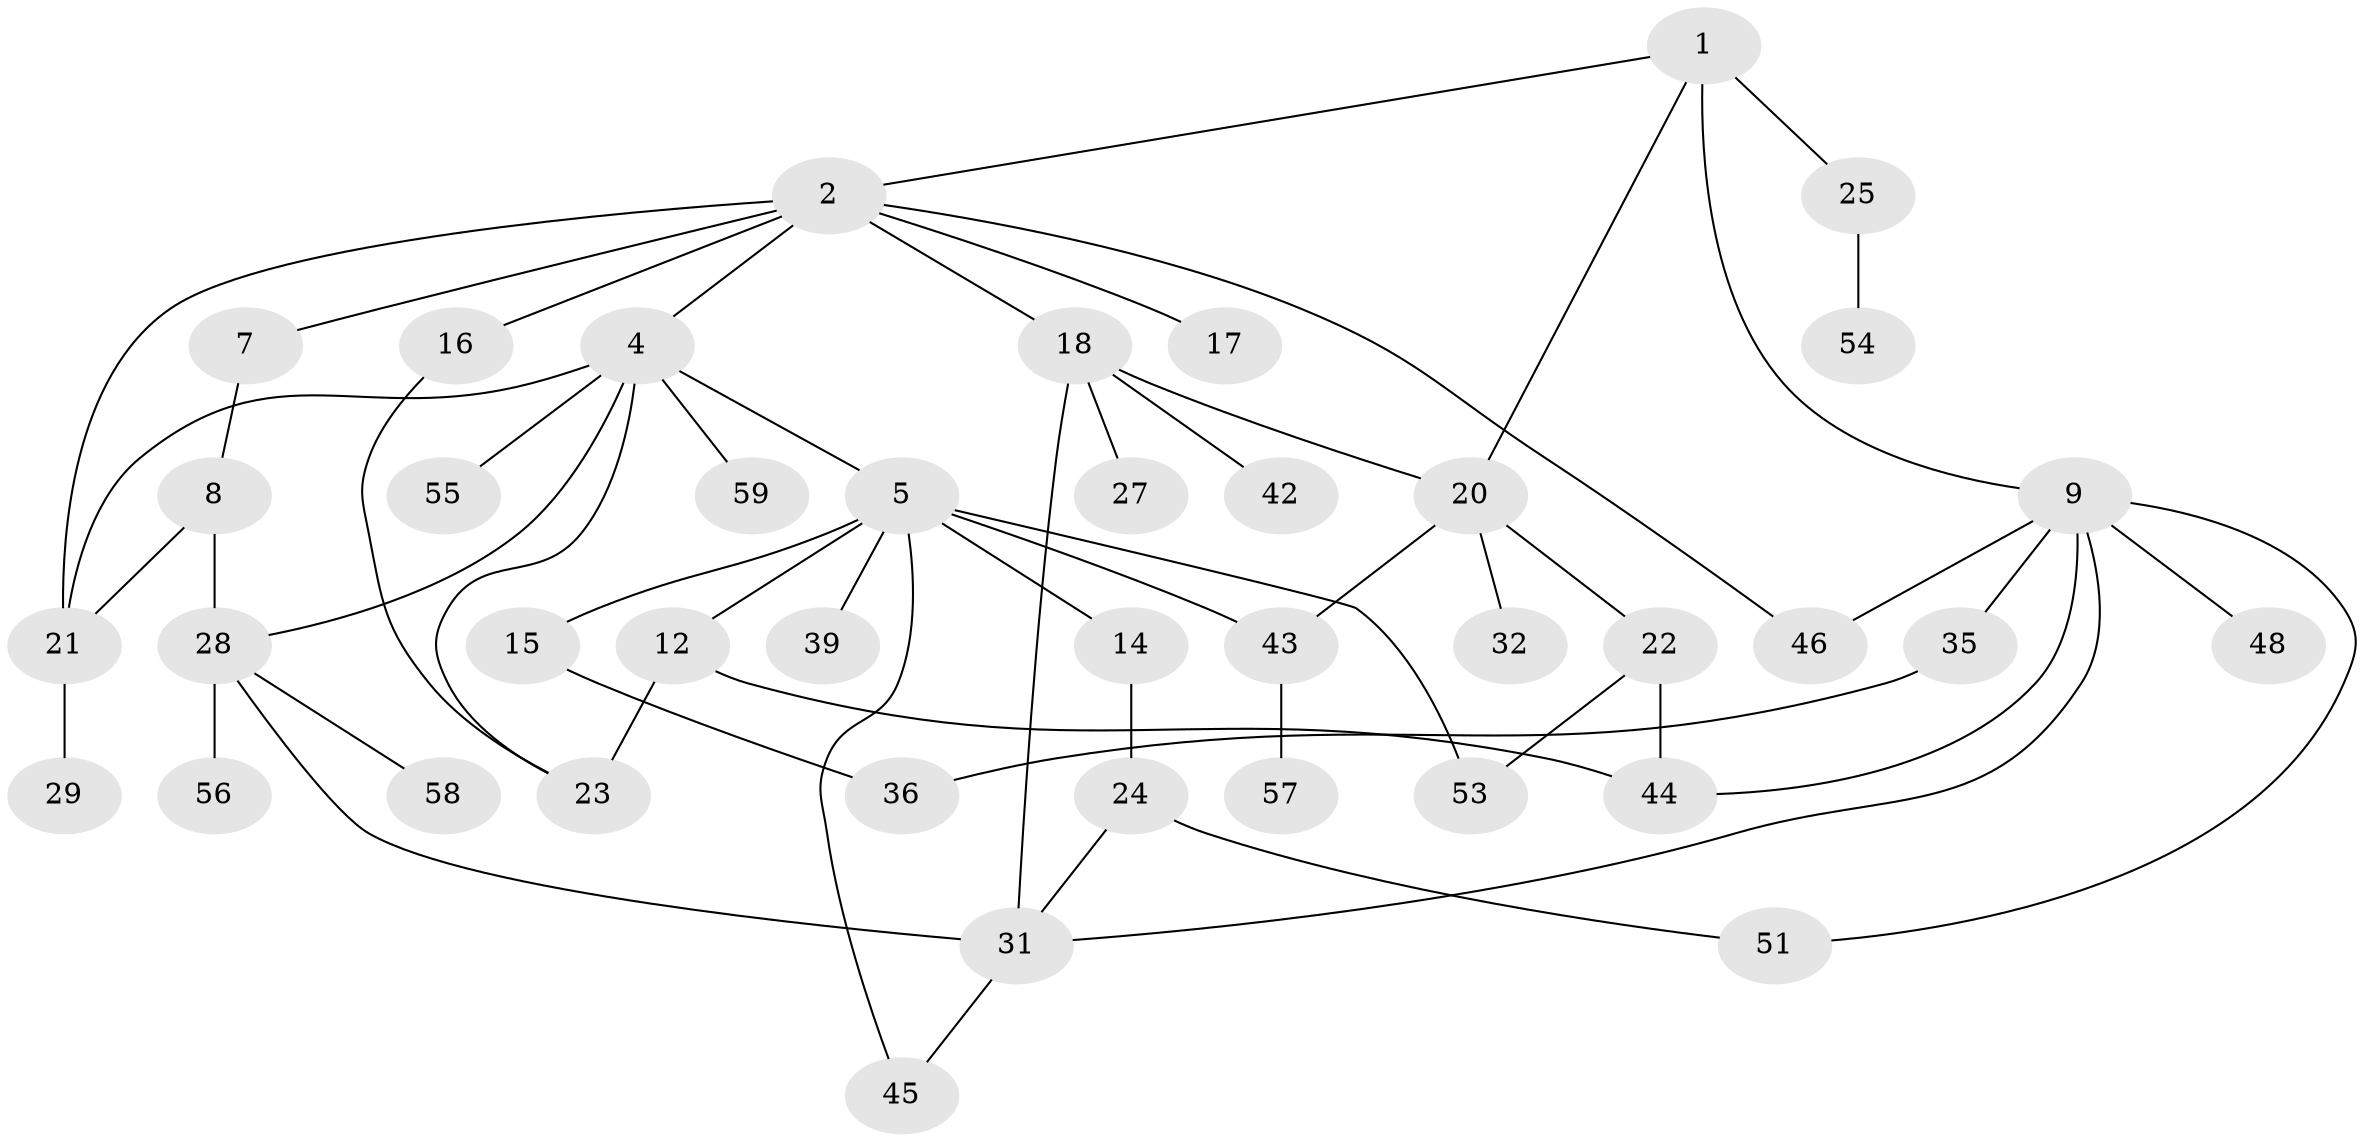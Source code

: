 // original degree distribution, {4: 0.16129032258064516, 6: 0.03225806451612903, 5: 0.04838709677419355, 2: 0.25806451612903225, 3: 0.22580645161290322, 1: 0.27419354838709675}
// Generated by graph-tools (version 1.1) at 2025/10/02/27/25 16:10:53]
// undirected, 41 vertices, 57 edges
graph export_dot {
graph [start="1"]
  node [color=gray90,style=filled];
  1;
  2 [super="+3"];
  4 [super="+6"];
  5 [super="+10"];
  7;
  8 [super="+13"];
  9 [super="+11"];
  12 [super="+41"];
  14 [super="+19"];
  15 [super="+49"];
  16;
  17 [super="+26"];
  18 [super="+30"];
  20 [super="+37"];
  21 [super="+47"];
  22;
  23 [super="+38"];
  24;
  25 [super="+50"];
  27;
  28 [super="+34"];
  29;
  31 [super="+33"];
  32;
  35;
  36 [super="+40"];
  39;
  42;
  43 [super="+60"];
  44;
  45;
  46 [super="+52"];
  48;
  51 [super="+61"];
  53 [super="+62"];
  54;
  55;
  56;
  57;
  58;
  59;
  1 -- 2;
  1 -- 9;
  1 -- 20;
  1 -- 25;
  2 -- 7;
  2 -- 16;
  2 -- 17;
  2 -- 18;
  2 -- 4;
  2 -- 21;
  2 -- 46;
  4 -- 5;
  4 -- 59;
  4 -- 21;
  4 -- 23;
  4 -- 28;
  4 -- 55;
  5 -- 14;
  5 -- 45;
  5 -- 53;
  5 -- 39;
  5 -- 12;
  5 -- 15;
  5 -- 43;
  7 -- 8;
  8 -- 21;
  8 -- 28;
  9 -- 31;
  9 -- 35;
  9 -- 48;
  9 -- 51;
  9 -- 44;
  9 -- 46;
  12 -- 44;
  12 -- 23;
  14 -- 24;
  15 -- 36;
  16 -- 23;
  18 -- 27;
  18 -- 42;
  18 -- 31;
  18 -- 20;
  20 -- 22;
  20 -- 32;
  20 -- 43;
  21 -- 29;
  22 -- 44;
  22 -- 53;
  24 -- 51;
  24 -- 31;
  25 -- 54;
  28 -- 56 [weight=2];
  28 -- 58;
  28 -- 31;
  31 -- 45;
  35 -- 36;
  43 -- 57;
}
